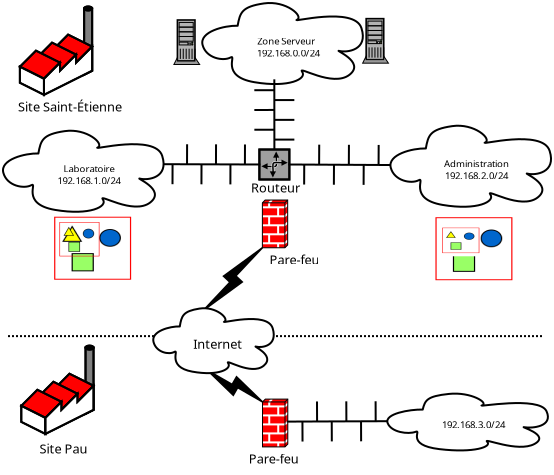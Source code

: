 <?xml version="1.0" encoding="UTF-8"?>
<dia:diagram xmlns:dia="http://www.lysator.liu.se/~alla/dia/">
  <dia:layer name="Arrière-plan" visible="true">
    <dia:object type="Standard - Line" version="0" id="O0">
      <dia:attribute name="obj_pos">
        <dia:point val="-7.358,8.844"/>
      </dia:attribute>
      <dia:attribute name="obj_bb">
        <dia:rectangle val="-7.408,8.794;19.444,8.894"/>
      </dia:attribute>
      <dia:attribute name="conn_endpoints">
        <dia:point val="-7.358,8.844"/>
        <dia:point val="19.394,8.844"/>
      </dia:attribute>
      <dia:attribute name="numcp">
        <dia:int val="1"/>
      </dia:attribute>
      <dia:attribute name="line_style">
        <dia:enum val="4"/>
      </dia:attribute>
    </dia:object>
    <dia:object type="Factory" version="0" id="O1">
      <dia:attribute name="obj_pos">
        <dia:point val="-6.764,-7.638"/>
      </dia:attribute>
      <dia:attribute name="obj_bb">
        <dia:rectangle val="-6.849,-7.688;-3.065,-3.139"/>
      </dia:attribute>
      <dia:attribute name="elem_corner">
        <dia:point val="-6.764,-7.638"/>
      </dia:attribute>
      <dia:attribute name="elem_width">
        <dia:real val="3.614"/>
      </dia:attribute>
      <dia:attribute name="elem_height">
        <dia:real val="4.417"/>
      </dia:attribute>
      <dia:attribute name="line_width">
        <dia:real val="0.1"/>
      </dia:attribute>
      <dia:attribute name="line_colour">
        <dia:color val="#000000"/>
      </dia:attribute>
      <dia:attribute name="fill_colour">
        <dia:color val="#ffffff"/>
      </dia:attribute>
      <dia:attribute name="show_background">
        <dia:boolean val="true"/>
      </dia:attribute>
      <dia:attribute name="line_style">
        <dia:enum val="0"/>
        <dia:real val="1"/>
      </dia:attribute>
      <dia:attribute name="flip_horizontal">
        <dia:boolean val="false"/>
      </dia:attribute>
      <dia:attribute name="flip_vertical">
        <dia:boolean val="false"/>
      </dia:attribute>
    </dia:object>
    <dia:object type="Network - WAN Link" version="1" id="O2">
      <dia:attribute name="obj_pos">
        <dia:point val="5.361,4.426"/>
      </dia:attribute>
      <dia:attribute name="obj_bb">
        <dia:rectangle val="2.411,4.426;5.361,7.556"/>
      </dia:attribute>
      <dia:attribute name="conn_endpoints">
        <dia:point val="5.361,4.426"/>
        <dia:point val="2.411,7.556"/>
      </dia:attribute>
      <dia:attribute name="width">
        <dia:real val="1"/>
      </dia:attribute>
      <dia:attribute name="line_color">
        <dia:color val="#000000"/>
      </dia:attribute>
      <dia:attribute name="fill_color">
        <dia:color val="#000000"/>
      </dia:attribute>
      <dia:connections>
        <dia:connection handle="0" to="O4" connection="8"/>
        <dia:connection handle="1" to="O23" connection="3"/>
      </dia:connections>
    </dia:object>
    <dia:object type="Network - Cloud" version="0" id="O3">
      <dia:attribute name="obj_pos">
        <dia:point val="2.355,-7.812"/>
      </dia:attribute>
      <dia:attribute name="obj_bb">
        <dia:rectangle val="2.355,-7.812;10.385,-3.76"/>
      </dia:attribute>
      <dia:attribute name="elem_corner">
        <dia:point val="2.355,-7.812"/>
      </dia:attribute>
      <dia:attribute name="elem_width">
        <dia:real val="8.03"/>
      </dia:attribute>
      <dia:attribute name="elem_height">
        <dia:real val="4.053"/>
      </dia:attribute>
      <dia:attribute name="line_width">
        <dia:real val="0.1"/>
      </dia:attribute>
      <dia:attribute name="line_colour">
        <dia:color val="#000000"/>
      </dia:attribute>
      <dia:attribute name="fill_colour">
        <dia:color val="#ffffff"/>
      </dia:attribute>
      <dia:attribute name="show_background">
        <dia:boolean val="true"/>
      </dia:attribute>
      <dia:attribute name="line_style">
        <dia:enum val="0"/>
        <dia:real val="1"/>
      </dia:attribute>
      <dia:attribute name="text">
        <dia:composite type="text">
          <dia:attribute name="string">
            <dia:string>#Zone Serveur 
192.168.0.0/24#</dia:string>
          </dia:attribute>
          <dia:attribute name="font">
            <dia:font family="sans" style="0" name="Helvetica"/>
          </dia:attribute>
          <dia:attribute name="height">
            <dia:real val="0.6"/>
          </dia:attribute>
          <dia:attribute name="pos">
            <dia:point val="6.585,-5.907"/>
          </dia:attribute>
          <dia:attribute name="color">
            <dia:color val="#000000"/>
          </dia:attribute>
          <dia:attribute name="alignment">
            <dia:enum val="1"/>
          </dia:attribute>
        </dia:composite>
      </dia:attribute>
      <dia:attribute name="flip_horizontal">
        <dia:boolean val="false"/>
      </dia:attribute>
      <dia:attribute name="flip_vertical">
        <dia:boolean val="false"/>
      </dia:attribute>
    </dia:object>
    <dia:object type="Network - Firewall" version="0" id="O4">
      <dia:attribute name="obj_pos">
        <dia:point val="5.361,2.038"/>
      </dia:attribute>
      <dia:attribute name="obj_bb">
        <dia:rectangle val="5.24,1.917;7.773,5.479"/>
      </dia:attribute>
      <dia:attribute name="elem_corner">
        <dia:point val="5.361,2.038"/>
      </dia:attribute>
      <dia:attribute name="elem_width">
        <dia:real val="1.265"/>
      </dia:attribute>
      <dia:attribute name="elem_height">
        <dia:real val="2.389"/>
      </dia:attribute>
      <dia:attribute name="line_width">
        <dia:real val="0.1"/>
      </dia:attribute>
      <dia:attribute name="line_colour">
        <dia:color val="#000000"/>
      </dia:attribute>
      <dia:attribute name="fill_colour">
        <dia:color val="#ffffff"/>
      </dia:attribute>
      <dia:attribute name="show_background">
        <dia:boolean val="true"/>
      </dia:attribute>
      <dia:attribute name="line_style">
        <dia:enum val="0"/>
        <dia:real val="1"/>
      </dia:attribute>
      <dia:attribute name="text">
        <dia:composite type="text">
          <dia:attribute name="string">
            <dia:string>#Pare-feu#</dia:string>
          </dia:attribute>
          <dia:attribute name="font">
            <dia:font family="sans" style="0" name="Helvetica"/>
          </dia:attribute>
          <dia:attribute name="height">
            <dia:real val="0.8"/>
          </dia:attribute>
          <dia:attribute name="pos">
            <dia:point val="5.361,5.081"/>
          </dia:attribute>
          <dia:attribute name="color">
            <dia:color val="#000000"/>
          </dia:attribute>
          <dia:attribute name="alignment">
            <dia:enum val="0"/>
          </dia:attribute>
        </dia:composite>
      </dia:attribute>
      <dia:attribute name="flip_horizontal">
        <dia:boolean val="false"/>
      </dia:attribute>
      <dia:attribute name="flip_vertical">
        <dia:boolean val="false"/>
      </dia:attribute>
    </dia:object>
    <dia:object type="Network - Bus" version="0" id="O5">
      <dia:attribute name="obj_pos">
        <dia:point val="5.961,-0.487"/>
      </dia:attribute>
      <dia:attribute name="obj_bb">
        <dia:rectangle val="4.958,-3.996;6.96,-0.437"/>
      </dia:attribute>
      <dia:attribute name="conn_endpoints">
        <dia:point val="5.961,-0.487"/>
        <dia:point val="5.958,-3.946"/>
      </dia:attribute>
      <dia:attribute name="line_color">
        <dia:color val="#000000"/>
      </dia:attribute>
      <dia:attribute name="bus_handles">
        <dia:point val="6.96,-0.982"/>
        <dia:point val="4.96,-1.475"/>
        <dia:point val="6.96,-1.97"/>
        <dia:point val="4.959,-2.463"/>
        <dia:point val="6.959,-2.958"/>
        <dia:point val="4.958,-3.451"/>
      </dia:attribute>
      <dia:connections>
        <dia:connection handle="0" to="O6" connection="1"/>
        <dia:connection handle="1" to="O3" connection="1"/>
      </dia:connections>
    </dia:object>
    <dia:object type="Network - Router Symbol" version="0" id="O6">
      <dia:attribute name="obj_pos">
        <dia:point val="5.211,-0.487"/>
      </dia:attribute>
      <dia:attribute name="obj_bb">
        <dia:rectangle val="5.161,-0.537;6.761,1.062"/>
      </dia:attribute>
      <dia:attribute name="elem_corner">
        <dia:point val="5.211,-0.487"/>
      </dia:attribute>
      <dia:attribute name="elem_width">
        <dia:real val="1.5"/>
      </dia:attribute>
      <dia:attribute name="elem_height">
        <dia:real val="1.5"/>
      </dia:attribute>
      <dia:attribute name="line_width">
        <dia:real val="0.1"/>
      </dia:attribute>
      <dia:attribute name="line_colour">
        <dia:color val="#000000"/>
      </dia:attribute>
      <dia:attribute name="fill_colour">
        <dia:color val="#ffffff"/>
      </dia:attribute>
      <dia:attribute name="show_background">
        <dia:boolean val="true"/>
      </dia:attribute>
      <dia:attribute name="line_style">
        <dia:enum val="0"/>
        <dia:real val="1"/>
      </dia:attribute>
      <dia:attribute name="flip_horizontal">
        <dia:boolean val="false"/>
      </dia:attribute>
      <dia:attribute name="flip_vertical">
        <dia:boolean val="false"/>
      </dia:attribute>
    </dia:object>
    <dia:object type="Network - General Computer (Tower)" version="0" id="O7">
      <dia:attribute name="obj_pos">
        <dia:point val="0.936,-6.963"/>
      </dia:attribute>
      <dia:attribute name="obj_bb">
        <dia:rectangle val="0.928,-7.003;2.235,-3.477"/>
      </dia:attribute>
      <dia:attribute name="elem_corner">
        <dia:point val="0.936,-6.963"/>
      </dia:attribute>
      <dia:attribute name="elem_width">
        <dia:real val="1.289"/>
      </dia:attribute>
      <dia:attribute name="elem_height">
        <dia:real val="2.227"/>
      </dia:attribute>
      <dia:attribute name="line_width">
        <dia:real val="0.1"/>
      </dia:attribute>
      <dia:attribute name="line_colour">
        <dia:color val="#000000"/>
      </dia:attribute>
      <dia:attribute name="fill_colour">
        <dia:color val="#ffffff"/>
      </dia:attribute>
      <dia:attribute name="show_background">
        <dia:boolean val="true"/>
      </dia:attribute>
      <dia:attribute name="line_style">
        <dia:enum val="0"/>
        <dia:real val="1"/>
      </dia:attribute>
      <dia:attribute name="text">
        <dia:composite type="text">
          <dia:attribute name="string">
            <dia:string>##</dia:string>
          </dia:attribute>
          <dia:attribute name="font">
            <dia:font family="sans" style="0" name="Helvetica"/>
          </dia:attribute>
          <dia:attribute name="height">
            <dia:real val="0.8"/>
          </dia:attribute>
          <dia:attribute name="pos">
            <dia:point val="1.581,-4.277"/>
          </dia:attribute>
          <dia:attribute name="color">
            <dia:color val="#000000"/>
          </dia:attribute>
          <dia:attribute name="alignment">
            <dia:enum val="1"/>
          </dia:attribute>
        </dia:composite>
      </dia:attribute>
      <dia:attribute name="flip_horizontal">
        <dia:boolean val="false"/>
      </dia:attribute>
      <dia:attribute name="flip_vertical">
        <dia:boolean val="false"/>
      </dia:attribute>
    </dia:object>
    <dia:object type="Network - General Computer (Tower)" version="0" id="O8">
      <dia:attribute name="obj_pos">
        <dia:point val="10.374,-7.03"/>
      </dia:attribute>
      <dia:attribute name="obj_bb">
        <dia:rectangle val="10.366,-7.07;11.673,-3.544"/>
      </dia:attribute>
      <dia:attribute name="elem_corner">
        <dia:point val="10.374,-7.03"/>
      </dia:attribute>
      <dia:attribute name="elem_width">
        <dia:real val="1.289"/>
      </dia:attribute>
      <dia:attribute name="elem_height">
        <dia:real val="2.227"/>
      </dia:attribute>
      <dia:attribute name="line_width">
        <dia:real val="0.1"/>
      </dia:attribute>
      <dia:attribute name="line_colour">
        <dia:color val="#000000"/>
      </dia:attribute>
      <dia:attribute name="fill_colour">
        <dia:color val="#ffffff"/>
      </dia:attribute>
      <dia:attribute name="show_background">
        <dia:boolean val="true"/>
      </dia:attribute>
      <dia:attribute name="line_style">
        <dia:enum val="0"/>
        <dia:real val="1"/>
      </dia:attribute>
      <dia:attribute name="text">
        <dia:composite type="text">
          <dia:attribute name="string">
            <dia:string>##</dia:string>
          </dia:attribute>
          <dia:attribute name="font">
            <dia:font family="sans" style="0" name="Helvetica"/>
          </dia:attribute>
          <dia:attribute name="height">
            <dia:real val="0.8"/>
          </dia:attribute>
          <dia:attribute name="pos">
            <dia:point val="11.019,-4.344"/>
          </dia:attribute>
          <dia:attribute name="color">
            <dia:color val="#000000"/>
          </dia:attribute>
          <dia:attribute name="alignment">
            <dia:enum val="1"/>
          </dia:attribute>
        </dia:composite>
      </dia:attribute>
      <dia:attribute name="flip_horizontal">
        <dia:boolean val="false"/>
      </dia:attribute>
      <dia:attribute name="flip_vertical">
        <dia:boolean val="false"/>
      </dia:attribute>
    </dia:object>
    <dia:object type="Standard - Text" version="1" id="O9">
      <dia:attribute name="obj_pos">
        <dia:point val="6.011,1.663"/>
      </dia:attribute>
      <dia:attribute name="obj_bb">
        <dia:rectangle val="4.86,1.12;7.162,2.06"/>
      </dia:attribute>
      <dia:attribute name="text">
        <dia:composite type="text">
          <dia:attribute name="string">
            <dia:string>#Routeur#</dia:string>
          </dia:attribute>
          <dia:attribute name="font">
            <dia:font family="sans" style="0" name="Helvetica"/>
          </dia:attribute>
          <dia:attribute name="height">
            <dia:real val="0.8"/>
          </dia:attribute>
          <dia:attribute name="pos">
            <dia:point val="6.011,1.663"/>
          </dia:attribute>
          <dia:attribute name="color">
            <dia:color val="#000000"/>
          </dia:attribute>
          <dia:attribute name="alignment">
            <dia:enum val="1"/>
          </dia:attribute>
        </dia:composite>
      </dia:attribute>
      <dia:attribute name="valign">
        <dia:enum val="3"/>
      </dia:attribute>
    </dia:object>
    <dia:object type="Network - Bus" version="0" id="O10">
      <dia:attribute name="obj_pos">
        <dia:point val="6.711,0.263"/>
      </dia:attribute>
      <dia:attribute name="obj_bb">
        <dia:rectangle val="6.661,-0.73;11.964,1.282"/>
      </dia:attribute>
      <dia:attribute name="conn_endpoints">
        <dia:point val="6.711,0.263"/>
        <dia:point val="11.914,0.29"/>
      </dia:attribute>
      <dia:attribute name="line_color">
        <dia:color val="#000000"/>
      </dia:attribute>
      <dia:attribute name="bus_handles">
        <dia:point val="7.449,1.266"/>
        <dia:point val="8.203,-0.73"/>
        <dia:point val="8.936,1.274"/>
        <dia:point val="9.689,-0.722"/>
        <dia:point val="10.422,1.282"/>
        <dia:point val="11.176,-0.714"/>
      </dia:attribute>
      <dia:connections>
        <dia:connection handle="0" to="O6" connection="3"/>
        <dia:connection handle="1" to="O12" connection="0"/>
      </dia:connections>
    </dia:object>
    <dia:object type="Network - Bus" version="0" id="O11">
      <dia:attribute name="obj_pos">
        <dia:point val="0.146,0.246"/>
      </dia:attribute>
      <dia:attribute name="obj_bb">
        <dia:rectangle val="0.096,-0.75;5.261,1.258"/>
      </dia:attribute>
      <dia:attribute name="conn_endpoints">
        <dia:point val="0.146,0.246"/>
        <dia:point val="5.211,0.263"/>
      </dia:attribute>
      <dia:attribute name="line_color">
        <dia:color val="#000000"/>
      </dia:attribute>
      <dia:attribute name="bus_handles">
        <dia:point val="0.867,1.248"/>
        <dia:point val="1.597,-0.75"/>
        <dia:point val="2.314,1.253"/>
        <dia:point val="3.044,-0.745"/>
        <dia:point val="3.761,1.258"/>
        <dia:point val="4.491,-0.74"/>
      </dia:attribute>
      <dia:connections>
        <dia:connection handle="0" to="O13" connection="2"/>
        <dia:connection handle="1" to="O6" connection="0"/>
      </dia:connections>
    </dia:object>
    <dia:object type="Network - Cloud" version="0" id="O12">
      <dia:attribute name="obj_pos">
        <dia:point val="11.764,-1.676"/>
      </dia:attribute>
      <dia:attribute name="obj_bb">
        <dia:rectangle val="11.764,-1.676;19.794,2.376"/>
      </dia:attribute>
      <dia:attribute name="elem_corner">
        <dia:point val="11.764,-1.676"/>
      </dia:attribute>
      <dia:attribute name="elem_width">
        <dia:real val="8.03"/>
      </dia:attribute>
      <dia:attribute name="elem_height">
        <dia:real val="4.053"/>
      </dia:attribute>
      <dia:attribute name="line_width">
        <dia:real val="0.1"/>
      </dia:attribute>
      <dia:attribute name="line_colour">
        <dia:color val="#000000"/>
      </dia:attribute>
      <dia:attribute name="fill_colour">
        <dia:color val="#ffffff"/>
      </dia:attribute>
      <dia:attribute name="show_background">
        <dia:boolean val="true"/>
      </dia:attribute>
      <dia:attribute name="line_style">
        <dia:enum val="0"/>
        <dia:real val="1"/>
      </dia:attribute>
      <dia:attribute name="text">
        <dia:composite type="text">
          <dia:attribute name="string">
            <dia:string>#Administration
192.168.2.0/24#</dia:string>
          </dia:attribute>
          <dia:attribute name="font">
            <dia:font family="sans" style="0" name="Helvetica"/>
          </dia:attribute>
          <dia:attribute name="height">
            <dia:real val="0.6"/>
          </dia:attribute>
          <dia:attribute name="pos">
            <dia:point val="15.995,0.229"/>
          </dia:attribute>
          <dia:attribute name="color">
            <dia:color val="#000000"/>
          </dia:attribute>
          <dia:attribute name="alignment">
            <dia:enum val="1"/>
          </dia:attribute>
        </dia:composite>
      </dia:attribute>
      <dia:attribute name="flip_horizontal">
        <dia:boolean val="false"/>
      </dia:attribute>
      <dia:attribute name="flip_vertical">
        <dia:boolean val="false"/>
      </dia:attribute>
    </dia:object>
    <dia:object type="Network - Cloud" version="0" id="O13">
      <dia:attribute name="obj_pos">
        <dia:point val="-7.608,-1.426"/>
      </dia:attribute>
      <dia:attribute name="obj_bb">
        <dia:rectangle val="-7.608,-1.426;0.422,2.626"/>
      </dia:attribute>
      <dia:attribute name="elem_corner">
        <dia:point val="-7.608,-1.426"/>
      </dia:attribute>
      <dia:attribute name="elem_width">
        <dia:real val="8.03"/>
      </dia:attribute>
      <dia:attribute name="elem_height">
        <dia:real val="4.053"/>
      </dia:attribute>
      <dia:attribute name="line_width">
        <dia:real val="0.1"/>
      </dia:attribute>
      <dia:attribute name="line_colour">
        <dia:color val="#000000"/>
      </dia:attribute>
      <dia:attribute name="fill_colour">
        <dia:color val="#ffffff"/>
      </dia:attribute>
      <dia:attribute name="show_background">
        <dia:boolean val="true"/>
      </dia:attribute>
      <dia:attribute name="line_style">
        <dia:enum val="0"/>
        <dia:real val="1"/>
      </dia:attribute>
      <dia:attribute name="text">
        <dia:composite type="text">
          <dia:attribute name="string">
            <dia:string>#Laboratoire
192.168.1.0/24#</dia:string>
          </dia:attribute>
          <dia:attribute name="font">
            <dia:font family="sans" style="0" name="Helvetica"/>
          </dia:attribute>
          <dia:attribute name="height">
            <dia:real val="0.6"/>
          </dia:attribute>
          <dia:attribute name="pos">
            <dia:point val="-3.378,0.479"/>
          </dia:attribute>
          <dia:attribute name="color">
            <dia:color val="#000000"/>
          </dia:attribute>
          <dia:attribute name="alignment">
            <dia:enum val="1"/>
          </dia:attribute>
        </dia:composite>
      </dia:attribute>
      <dia:attribute name="flip_horizontal">
        <dia:boolean val="false"/>
      </dia:attribute>
      <dia:attribute name="flip_vertical">
        <dia:boolean val="false"/>
      </dia:attribute>
    </dia:object>
    <dia:group>
      <dia:object type="Standard - Image" version="0" id="O14">
        <dia:attribute name="obj_pos">
          <dia:point val="14.014,2.899"/>
        </dia:attribute>
        <dia:attribute name="obj_bb">
          <dia:rectangle val="13.964,2.849;17.914,6.099"/>
        </dia:attribute>
        <dia:attribute name="elem_corner">
          <dia:point val="14.014,2.899"/>
        </dia:attribute>
        <dia:attribute name="elem_width">
          <dia:real val="3.85"/>
        </dia:attribute>
        <dia:attribute name="elem_height">
          <dia:real val="3.15"/>
        </dia:attribute>
        <dia:attribute name="draw_border">
          <dia:boolean val="false"/>
        </dia:attribute>
        <dia:attribute name="keep_aspect">
          <dia:boolean val="true"/>
        </dia:attribute>
        <dia:attribute name="file">
          <dia:string>#/usr/share/xbill/pixmaps/bsdcpu.xpm#</dia:string>
        </dia:attribute>
      </dia:object>
      <dia:object type="Standard - Box" version="0" id="O15">
        <dia:attribute name="obj_pos">
          <dia:point val="14.339,3.202"/>
        </dia:attribute>
        <dia:attribute name="obj_bb">
          <dia:rectangle val="14.289,3.152;16.258,4.852"/>
        </dia:attribute>
        <dia:attribute name="elem_corner">
          <dia:point val="14.339,3.202"/>
        </dia:attribute>
        <dia:attribute name="elem_width">
          <dia:real val="1.869"/>
        </dia:attribute>
        <dia:attribute name="elem_height">
          <dia:real val="1.6"/>
        </dia:attribute>
        <dia:attribute name="border_color">
          <dia:color val="#ffffff"/>
        </dia:attribute>
        <dia:attribute name="show_background">
          <dia:boolean val="true"/>
        </dia:attribute>
      </dia:object>
      <dia:object type="Standard - Image" version="0" id="O16">
        <dia:attribute name="obj_pos">
          <dia:point val="14.353,3.424"/>
        </dia:attribute>
        <dia:attribute name="obj_bb">
          <dia:rectangle val="14.303,3.374;16.258,4.741"/>
        </dia:attribute>
        <dia:attribute name="elem_corner">
          <dia:point val="14.353,3.424"/>
        </dia:attribute>
        <dia:attribute name="elem_width">
          <dia:real val="1.855"/>
        </dia:attribute>
        <dia:attribute name="elem_height">
          <dia:real val="1.267"/>
        </dia:attribute>
        <dia:attribute name="draw_border">
          <dia:boolean val="false"/>
        </dia:attribute>
        <dia:attribute name="keep_aspect">
          <dia:boolean val="true"/>
        </dia:attribute>
        <dia:attribute name="file">
          <dia:string>#microsoft-windows-logo-2.gif#</dia:string>
        </dia:attribute>
      </dia:object>
    </dia:group>
    <dia:group>
      <dia:object type="Standard - Image" version="0" id="O17">
        <dia:attribute name="obj_pos">
          <dia:point val="-5.051,2.874"/>
        </dia:attribute>
        <dia:attribute name="obj_bb">
          <dia:rectangle val="-5.101,2.824;-1.151,6.074"/>
        </dia:attribute>
        <dia:attribute name="elem_corner">
          <dia:point val="-5.051,2.874"/>
        </dia:attribute>
        <dia:attribute name="elem_width">
          <dia:real val="3.85"/>
        </dia:attribute>
        <dia:attribute name="elem_height">
          <dia:real val="3.15"/>
        </dia:attribute>
        <dia:attribute name="draw_border">
          <dia:boolean val="false"/>
        </dia:attribute>
        <dia:attribute name="keep_aspect">
          <dia:boolean val="true"/>
        </dia:attribute>
        <dia:attribute name="file">
          <dia:string>#/usr/share/xbill/pixmaps/bsdcpu.xpm#</dia:string>
        </dia:attribute>
      </dia:object>
      <dia:object type="Standard - Image" version="0" id="O18">
        <dia:attribute name="obj_pos">
          <dia:point val="-4.786,3.141"/>
        </dia:attribute>
        <dia:attribute name="obj_bb">
          <dia:rectangle val="-4.836,3.091;-2.736,4.906"/>
        </dia:attribute>
        <dia:attribute name="elem_corner">
          <dia:point val="-4.786,3.141"/>
        </dia:attribute>
        <dia:attribute name="elem_width">
          <dia:real val="2"/>
        </dia:attribute>
        <dia:attribute name="elem_height">
          <dia:real val="1.714"/>
        </dia:attribute>
        <dia:attribute name="draw_border">
          <dia:boolean val="false"/>
        </dia:attribute>
        <dia:attribute name="keep_aspect">
          <dia:boolean val="true"/>
        </dia:attribute>
        <dia:attribute name="file">
          <dia:string>#/usr/share/xbill/pixmaps/apple.xpm#</dia:string>
        </dia:attribute>
      </dia:object>
    </dia:group>
    <dia:object type="Standard - Text" version="1" id="O19">
      <dia:attribute name="obj_pos">
        <dia:point val="-6.858,-2.387"/>
      </dia:attribute>
      <dia:attribute name="obj_bb">
        <dia:rectangle val="-6.858,-2.947;-1.629,-1.956"/>
      </dia:attribute>
      <dia:attribute name="text">
        <dia:composite type="text">
          <dia:attribute name="string">
            <dia:string>#Site Saint-Étienne#</dia:string>
          </dia:attribute>
          <dia:attribute name="font">
            <dia:font family="sans" style="0" name="Helvetica"/>
          </dia:attribute>
          <dia:attribute name="height">
            <dia:real val="0.8"/>
          </dia:attribute>
          <dia:attribute name="pos">
            <dia:point val="-6.858,-2.387"/>
          </dia:attribute>
          <dia:attribute name="color">
            <dia:color val="#000000"/>
          </dia:attribute>
          <dia:attribute name="alignment">
            <dia:enum val="0"/>
          </dia:attribute>
        </dia:composite>
      </dia:attribute>
      <dia:attribute name="valign">
        <dia:enum val="3"/>
      </dia:attribute>
    </dia:object>
    <dia:object type="Factory" version="0" id="O20">
      <dia:attribute name="obj_pos">
        <dia:point val="-6.694,9.318"/>
      </dia:attribute>
      <dia:attribute name="obj_bb">
        <dia:rectangle val="-6.778,9.268;-2.995,13.816"/>
      </dia:attribute>
      <dia:attribute name="elem_corner">
        <dia:point val="-6.694,9.318"/>
      </dia:attribute>
      <dia:attribute name="elem_width">
        <dia:real val="3.614"/>
      </dia:attribute>
      <dia:attribute name="elem_height">
        <dia:real val="4.417"/>
      </dia:attribute>
      <dia:attribute name="line_width">
        <dia:real val="0.1"/>
      </dia:attribute>
      <dia:attribute name="line_colour">
        <dia:color val="#000000"/>
      </dia:attribute>
      <dia:attribute name="fill_colour">
        <dia:color val="#ffffff"/>
      </dia:attribute>
      <dia:attribute name="show_background">
        <dia:boolean val="true"/>
      </dia:attribute>
      <dia:attribute name="line_style">
        <dia:enum val="0"/>
        <dia:real val="1"/>
      </dia:attribute>
      <dia:attribute name="flip_horizontal">
        <dia:boolean val="false"/>
      </dia:attribute>
      <dia:attribute name="flip_vertical">
        <dia:boolean val="false"/>
      </dia:attribute>
    </dia:object>
    <dia:object type="Standard - Text" version="1" id="O21">
      <dia:attribute name="obj_pos">
        <dia:point val="-5.778,14.717"/>
      </dia:attribute>
      <dia:attribute name="obj_bb">
        <dia:rectangle val="-5.778,14.175;-3.421,15.115"/>
      </dia:attribute>
      <dia:attribute name="text">
        <dia:composite type="text">
          <dia:attribute name="string">
            <dia:string>#Site Pau#</dia:string>
          </dia:attribute>
          <dia:attribute name="font">
            <dia:font family="sans" style="0" name="Helvetica"/>
          </dia:attribute>
          <dia:attribute name="height">
            <dia:real val="0.8"/>
          </dia:attribute>
          <dia:attribute name="pos">
            <dia:point val="-5.778,14.717"/>
          </dia:attribute>
          <dia:attribute name="color">
            <dia:color val="#000000"/>
          </dia:attribute>
          <dia:attribute name="alignment">
            <dia:enum val="0"/>
          </dia:attribute>
        </dia:composite>
      </dia:attribute>
      <dia:attribute name="valign">
        <dia:enum val="3"/>
      </dia:attribute>
    </dia:object>
    <dia:object type="Network - WAN Link" version="1" id="O22">
      <dia:attribute name="obj_pos">
        <dia:point val="5.367,12.134"/>
      </dia:attribute>
      <dia:attribute name="obj_bb">
        <dia:rectangle val="2.608,10.546;5.367,12.134"/>
      </dia:attribute>
      <dia:attribute name="conn_endpoints">
        <dia:point val="5.367,12.134"/>
        <dia:point val="2.608,10.546"/>
      </dia:attribute>
      <dia:attribute name="width">
        <dia:real val="1"/>
      </dia:attribute>
      <dia:attribute name="line_color">
        <dia:color val="#000000"/>
      </dia:attribute>
      <dia:attribute name="fill_color">
        <dia:color val="#000000"/>
      </dia:attribute>
      <dia:connections>
        <dia:connection handle="0" to="O24" connection="3"/>
        <dia:connection handle="1" to="O23" connection="1"/>
      </dia:connections>
    </dia:object>
    <dia:object type="Network - Cloud" version="0" id="O23">
      <dia:attribute name="obj_pos">
        <dia:point val="-0.096,7.45"/>
      </dia:attribute>
      <dia:attribute name="obj_bb">
        <dia:rectangle val="-0.096,7.45;5.93,10.695"/>
      </dia:attribute>
      <dia:attribute name="elem_corner">
        <dia:point val="-0.096,7.45"/>
      </dia:attribute>
      <dia:attribute name="elem_width">
        <dia:real val="6.026"/>
      </dia:attribute>
      <dia:attribute name="elem_height">
        <dia:real val="3.245"/>
      </dia:attribute>
      <dia:attribute name="line_width">
        <dia:real val="0.1"/>
      </dia:attribute>
      <dia:attribute name="line_colour">
        <dia:color val="#000000"/>
      </dia:attribute>
      <dia:attribute name="fill_colour">
        <dia:color val="#ffffff"/>
      </dia:attribute>
      <dia:attribute name="show_background">
        <dia:boolean val="true"/>
      </dia:attribute>
      <dia:attribute name="line_style">
        <dia:enum val="0"/>
        <dia:real val="1"/>
      </dia:attribute>
      <dia:attribute name="text">
        <dia:composite type="text">
          <dia:attribute name="string">
            <dia:string>#Internet#</dia:string>
          </dia:attribute>
          <dia:attribute name="font">
            <dia:font family="sans" style="0" name="Helvetica"/>
          </dia:attribute>
          <dia:attribute name="height">
            <dia:real val="0.8"/>
          </dia:attribute>
          <dia:attribute name="pos">
            <dia:point val="3.078,9.272"/>
          </dia:attribute>
          <dia:attribute name="color">
            <dia:color val="#000000"/>
          </dia:attribute>
          <dia:attribute name="alignment">
            <dia:enum val="1"/>
          </dia:attribute>
        </dia:composite>
      </dia:attribute>
      <dia:attribute name="flip_horizontal">
        <dia:boolean val="false"/>
      </dia:attribute>
      <dia:attribute name="flip_vertical">
        <dia:boolean val="false"/>
      </dia:attribute>
    </dia:object>
    <dia:object type="Network - Firewall" version="0" id="O24">
      <dia:attribute name="obj_pos">
        <dia:point val="5.367,11.994"/>
      </dia:attribute>
      <dia:attribute name="obj_bb">
        <dia:rectangle val="4.723,11.873;7.135,15.435"/>
      </dia:attribute>
      <dia:attribute name="elem_corner">
        <dia:point val="5.367,11.994"/>
      </dia:attribute>
      <dia:attribute name="elem_width">
        <dia:real val="1.265"/>
      </dia:attribute>
      <dia:attribute name="elem_height">
        <dia:real val="2.389"/>
      </dia:attribute>
      <dia:attribute name="line_width">
        <dia:real val="0.1"/>
      </dia:attribute>
      <dia:attribute name="line_colour">
        <dia:color val="#000000"/>
      </dia:attribute>
      <dia:attribute name="fill_colour">
        <dia:color val="#ffffff"/>
      </dia:attribute>
      <dia:attribute name="show_background">
        <dia:boolean val="true"/>
      </dia:attribute>
      <dia:attribute name="line_style">
        <dia:enum val="0"/>
        <dia:real val="1"/>
      </dia:attribute>
      <dia:attribute name="text">
        <dia:composite type="text">
          <dia:attribute name="string">
            <dia:string>#Pare-feu#</dia:string>
          </dia:attribute>
          <dia:attribute name="font">
            <dia:font family="sans" style="0" name="Helvetica"/>
          </dia:attribute>
          <dia:attribute name="height">
            <dia:real val="0.8"/>
          </dia:attribute>
          <dia:attribute name="pos">
            <dia:point val="5.929,15.038"/>
          </dia:attribute>
          <dia:attribute name="color">
            <dia:color val="#000000"/>
          </dia:attribute>
          <dia:attribute name="alignment">
            <dia:enum val="1"/>
          </dia:attribute>
        </dia:composite>
      </dia:attribute>
      <dia:attribute name="flip_horizontal">
        <dia:boolean val="false"/>
      </dia:attribute>
      <dia:attribute name="flip_vertical">
        <dia:boolean val="false"/>
      </dia:attribute>
    </dia:object>
    <dia:object type="Network - Bus" version="0" id="O25">
      <dia:attribute name="obj_pos">
        <dia:point val="6.631,13.118"/>
      </dia:attribute>
      <dia:attribute name="obj_bb">
        <dia:rectangle val="6.581,12.1;11.809,14.115"/>
      </dia:attribute>
      <dia:attribute name="conn_endpoints">
        <dia:point val="6.631,13.118"/>
        <dia:point val="11.758,13.097"/>
      </dia:attribute>
      <dia:attribute name="line_color">
        <dia:color val="#000000"/>
      </dia:attribute>
      <dia:attribute name="bus_handles">
        <dia:point val="7.368,14.115"/>
        <dia:point val="8.092,12.112"/>
        <dia:point val="8.833,14.109"/>
        <dia:point val="9.557,12.106"/>
        <dia:point val="10.298,14.103"/>
        <dia:point val="11.022,12.1"/>
      </dia:attribute>
      <dia:connections>
        <dia:connection handle="0" to="O24" connection="14"/>
        <dia:connection handle="1" to="O26" connection="0"/>
      </dia:connections>
    </dia:object>
    <dia:object type="Network - Cloud" version="0" id="O26">
      <dia:attribute name="obj_pos">
        <dia:point val="11.608,11.719"/>
      </dia:attribute>
      <dia:attribute name="obj_bb">
        <dia:rectangle val="11.608,11.719;19.639,14.56"/>
      </dia:attribute>
      <dia:attribute name="elem_corner">
        <dia:point val="11.608,11.719"/>
      </dia:attribute>
      <dia:attribute name="elem_width">
        <dia:real val="8.03"/>
      </dia:attribute>
      <dia:attribute name="elem_height">
        <dia:real val="2.841"/>
      </dia:attribute>
      <dia:attribute name="line_width">
        <dia:real val="0.1"/>
      </dia:attribute>
      <dia:attribute name="line_colour">
        <dia:color val="#000000"/>
      </dia:attribute>
      <dia:attribute name="fill_colour">
        <dia:color val="#ffffff"/>
      </dia:attribute>
      <dia:attribute name="show_background">
        <dia:boolean val="true"/>
      </dia:attribute>
      <dia:attribute name="line_style">
        <dia:enum val="0"/>
        <dia:real val="1"/>
      </dia:attribute>
      <dia:attribute name="text">
        <dia:composite type="text">
          <dia:attribute name="string">
            <dia:string>#192.168.3.0/24#</dia:string>
          </dia:attribute>
          <dia:attribute name="font">
            <dia:font family="sans" style="0" name="Helvetica"/>
          </dia:attribute>
          <dia:attribute name="height">
            <dia:real val="0.6"/>
          </dia:attribute>
          <dia:attribute name="pos">
            <dia:point val="15.839,13.297"/>
          </dia:attribute>
          <dia:attribute name="color">
            <dia:color val="#000000"/>
          </dia:attribute>
          <dia:attribute name="alignment">
            <dia:enum val="1"/>
          </dia:attribute>
        </dia:composite>
      </dia:attribute>
      <dia:attribute name="flip_horizontal">
        <dia:boolean val="false"/>
      </dia:attribute>
      <dia:attribute name="flip_vertical">
        <dia:boolean val="false"/>
      </dia:attribute>
    </dia:object>
  </dia:layer>
</dia:diagram>
